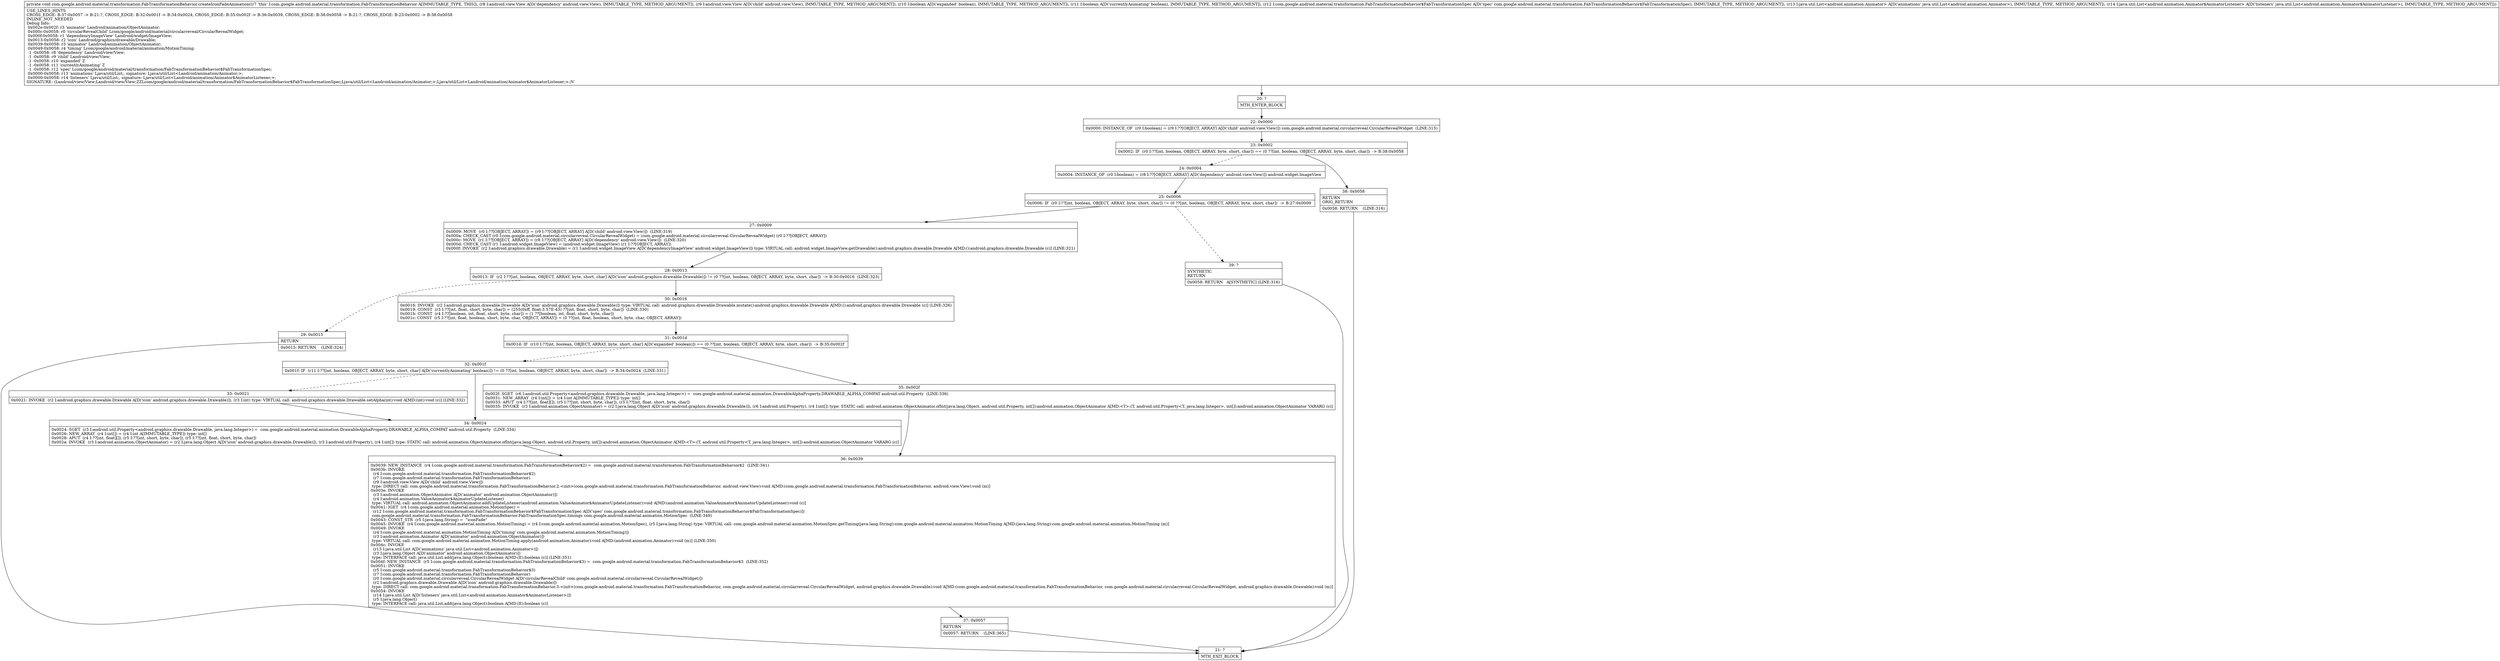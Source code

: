 digraph "CFG forcom.google.android.material.transformation.FabTransformationBehavior.createIconFadeAnimation(Landroid\/view\/View;Landroid\/view\/View;ZZLcom\/google\/android\/material\/transformation\/FabTransformationBehavior$FabTransformationSpec;Ljava\/util\/List;Ljava\/util\/List;)V" {
Node_20 [shape=record,label="{20\:\ ?|MTH_ENTER_BLOCK\l}"];
Node_22 [shape=record,label="{22\:\ 0x0000|0x0000: INSTANCE_OF  (r0 I:boolean) = (r9 I:??[OBJECT, ARRAY] A[D('child' android.view.View)]) com.google.android.material.circularreveal.CircularRevealWidget  (LINE:315)\l}"];
Node_23 [shape=record,label="{23\:\ 0x0002|0x0002: IF  (r0 I:??[int, boolean, OBJECT, ARRAY, byte, short, char]) == (0 ??[int, boolean, OBJECT, ARRAY, byte, short, char])  \-\> B:38:0x0058 \l}"];
Node_24 [shape=record,label="{24\:\ 0x0004|0x0004: INSTANCE_OF  (r0 I:boolean) = (r8 I:??[OBJECT, ARRAY] A[D('dependency' android.view.View)]) android.widget.ImageView \l}"];
Node_25 [shape=record,label="{25\:\ 0x0006|0x0006: IF  (r0 I:??[int, boolean, OBJECT, ARRAY, byte, short, char]) != (0 ??[int, boolean, OBJECT, ARRAY, byte, short, char])  \-\> B:27:0x0009 \l}"];
Node_27 [shape=record,label="{27\:\ 0x0009|0x0009: MOVE  (r0 I:??[OBJECT, ARRAY]) = (r9 I:??[OBJECT, ARRAY] A[D('child' android.view.View)])  (LINE:319)\l0x000a: CHECK_CAST (r0 I:com.google.android.material.circularreveal.CircularRevealWidget) = (com.google.android.material.circularreveal.CircularRevealWidget) (r0 I:??[OBJECT, ARRAY]) \l0x000c: MOVE  (r1 I:??[OBJECT, ARRAY]) = (r8 I:??[OBJECT, ARRAY] A[D('dependency' android.view.View)])  (LINE:320)\l0x000d: CHECK_CAST (r1 I:android.widget.ImageView) = (android.widget.ImageView) (r1 I:??[OBJECT, ARRAY]) \l0x000f: INVOKE  (r2 I:android.graphics.drawable.Drawable) = (r1 I:android.widget.ImageView A[D('dependencyImageView' android.widget.ImageView)]) type: VIRTUAL call: android.widget.ImageView.getDrawable():android.graphics.drawable.Drawable A[MD:():android.graphics.drawable.Drawable (c)] (LINE:321)\l}"];
Node_28 [shape=record,label="{28\:\ 0x0013|0x0013: IF  (r2 I:??[int, boolean, OBJECT, ARRAY, byte, short, char] A[D('icon' android.graphics.drawable.Drawable)]) != (0 ??[int, boolean, OBJECT, ARRAY, byte, short, char])  \-\> B:30:0x0016  (LINE:323)\l}"];
Node_29 [shape=record,label="{29\:\ 0x0015|RETURN\l|0x0015: RETURN    (LINE:324)\l}"];
Node_21 [shape=record,label="{21\:\ ?|MTH_EXIT_BLOCK\l}"];
Node_30 [shape=record,label="{30\:\ 0x0016|0x0016: INVOKE  (r2 I:android.graphics.drawable.Drawable A[D('icon' android.graphics.drawable.Drawable)]) type: VIRTUAL call: android.graphics.drawable.Drawable.mutate():android.graphics.drawable.Drawable A[MD:():android.graphics.drawable.Drawable (c)] (LINE:326)\l0x0019: CONST  (r3 I:??[int, float, short, byte, char]) = (255(0xff, float:3.57E\-43) ??[int, float, short, byte, char])  (LINE:330)\l0x001b: CONST  (r4 I:??[boolean, int, float, short, byte, char]) = (1 ??[boolean, int, float, short, byte, char]) \l0x001c: CONST  (r5 I:??[int, float, boolean, short, byte, char, OBJECT, ARRAY]) = (0 ??[int, float, boolean, short, byte, char, OBJECT, ARRAY]) \l}"];
Node_31 [shape=record,label="{31\:\ 0x001d|0x001d: IF  (r10 I:??[int, boolean, OBJECT, ARRAY, byte, short, char] A[D('expanded' boolean)]) == (0 ??[int, boolean, OBJECT, ARRAY, byte, short, char])  \-\> B:35:0x002f \l}"];
Node_32 [shape=record,label="{32\:\ 0x001f|0x001f: IF  (r11 I:??[int, boolean, OBJECT, ARRAY, byte, short, char] A[D('currentlyAnimating' boolean)]) != (0 ??[int, boolean, OBJECT, ARRAY, byte, short, char])  \-\> B:34:0x0024  (LINE:331)\l}"];
Node_33 [shape=record,label="{33\:\ 0x0021|0x0021: INVOKE  (r2 I:android.graphics.drawable.Drawable A[D('icon' android.graphics.drawable.Drawable)]), (r3 I:int) type: VIRTUAL call: android.graphics.drawable.Drawable.setAlpha(int):void A[MD:(int):void (c)] (LINE:332)\l}"];
Node_34 [shape=record,label="{34\:\ 0x0024|0x0024: SGET  (r3 I:android.util.Property\<android.graphics.drawable.Drawable, java.lang.Integer\>) =  com.google.android.material.animation.DrawableAlphaProperty.DRAWABLE_ALPHA_COMPAT android.util.Property  (LINE:334)\l0x0026: NEW_ARRAY  (r4 I:int[]) = (r4 I:int A[IMMUTABLE_TYPE]) type: int[] \l0x0028: APUT  (r4 I:??[int, float][]), (r5 I:??[int, short, byte, char]), (r5 I:??[int, float, short, byte, char]) \l0x002a: INVOKE  (r3 I:android.animation.ObjectAnimator) = (r2 I:java.lang.Object A[D('icon' android.graphics.drawable.Drawable)]), (r3 I:android.util.Property), (r4 I:int[]) type: STATIC call: android.animation.ObjectAnimator.ofInt(java.lang.Object, android.util.Property, int[]):android.animation.ObjectAnimator A[MD:\<T\>:(T, android.util.Property\<T, java.lang.Integer\>, int[]):android.animation.ObjectAnimator VARARG (c)]\l}"];
Node_36 [shape=record,label="{36\:\ 0x0039|0x0039: NEW_INSTANCE  (r4 I:com.google.android.material.transformation.FabTransformationBehavior$2) =  com.google.android.material.transformation.FabTransformationBehavior$2  (LINE:341)\l0x003b: INVOKE  \l  (r4 I:com.google.android.material.transformation.FabTransformationBehavior$2)\l  (r7 I:com.google.android.material.transformation.FabTransformationBehavior)\l  (r9 I:android.view.View A[D('child' android.view.View)])\l type: DIRECT call: com.google.android.material.transformation.FabTransformationBehavior.2.\<init\>(com.google.android.material.transformation.FabTransformationBehavior, android.view.View):void A[MD:(com.google.android.material.transformation.FabTransformationBehavior, android.view.View):void (m)]\l0x003e: INVOKE  \l  (r3 I:android.animation.ObjectAnimator A[D('animator' android.animation.ObjectAnimator)])\l  (r4 I:android.animation.ValueAnimator$AnimatorUpdateListener)\l type: VIRTUAL call: android.animation.ObjectAnimator.addUpdateListener(android.animation.ValueAnimator$AnimatorUpdateListener):void A[MD:(android.animation.ValueAnimator$AnimatorUpdateListener):void (c)]\l0x0041: IGET  (r4 I:com.google.android.material.animation.MotionSpec) = \l  (r12 I:com.google.android.material.transformation.FabTransformationBehavior$FabTransformationSpec A[D('spec' com.google.android.material.transformation.FabTransformationBehavior$FabTransformationSpec)])\l com.google.android.material.transformation.FabTransformationBehavior.FabTransformationSpec.timings com.google.android.material.animation.MotionSpec  (LINE:349)\l0x0043: CONST_STR  (r5 I:java.lang.String) =  \"iconFade\" \l0x0045: INVOKE  (r4 I:com.google.android.material.animation.MotionTiming) = (r4 I:com.google.android.material.animation.MotionSpec), (r5 I:java.lang.String) type: VIRTUAL call: com.google.android.material.animation.MotionSpec.getTiming(java.lang.String):com.google.android.material.animation.MotionTiming A[MD:(java.lang.String):com.google.android.material.animation.MotionTiming (m)]\l0x0049: INVOKE  \l  (r4 I:com.google.android.material.animation.MotionTiming A[D('timing' com.google.android.material.animation.MotionTiming)])\l  (r3 I:android.animation.Animator A[D('animator' android.animation.ObjectAnimator)])\l type: VIRTUAL call: com.google.android.material.animation.MotionTiming.apply(android.animation.Animator):void A[MD:(android.animation.Animator):void (m)] (LINE:350)\l0x004c: INVOKE  \l  (r13 I:java.util.List A[D('animations' java.util.List\<android.animation.Animator\>)])\l  (r3 I:java.lang.Object A[D('animator' android.animation.ObjectAnimator)])\l type: INTERFACE call: java.util.List.add(java.lang.Object):boolean A[MD:(E):boolean (c)] (LINE:351)\l0x004f: NEW_INSTANCE  (r5 I:com.google.android.material.transformation.FabTransformationBehavior$3) =  com.google.android.material.transformation.FabTransformationBehavior$3  (LINE:352)\l0x0051: INVOKE  \l  (r5 I:com.google.android.material.transformation.FabTransformationBehavior$3)\l  (r7 I:com.google.android.material.transformation.FabTransformationBehavior)\l  (r0 I:com.google.android.material.circularreveal.CircularRevealWidget A[D('circularRevealChild' com.google.android.material.circularreveal.CircularRevealWidget)])\l  (r2 I:android.graphics.drawable.Drawable A[D('icon' android.graphics.drawable.Drawable)])\l type: DIRECT call: com.google.android.material.transformation.FabTransformationBehavior.3.\<init\>(com.google.android.material.transformation.FabTransformationBehavior, com.google.android.material.circularreveal.CircularRevealWidget, android.graphics.drawable.Drawable):void A[MD:(com.google.android.material.transformation.FabTransformationBehavior, com.google.android.material.circularreveal.CircularRevealWidget, android.graphics.drawable.Drawable):void (m)]\l0x0054: INVOKE  \l  (r14 I:java.util.List A[D('listeners' java.util.List\<android.animation.Animator$AnimatorListener\>)])\l  (r5 I:java.lang.Object)\l type: INTERFACE call: java.util.List.add(java.lang.Object):boolean A[MD:(E):boolean (c)]\l}"];
Node_37 [shape=record,label="{37\:\ 0x0057|RETURN\l|0x0057: RETURN    (LINE:365)\l}"];
Node_35 [shape=record,label="{35\:\ 0x002f|0x002f: SGET  (r6 I:android.util.Property\<android.graphics.drawable.Drawable, java.lang.Integer\>) =  com.google.android.material.animation.DrawableAlphaProperty.DRAWABLE_ALPHA_COMPAT android.util.Property  (LINE:336)\l0x0031: NEW_ARRAY  (r4 I:int[]) = (r4 I:int A[IMMUTABLE_TYPE]) type: int[] \l0x0033: APUT  (r4 I:??[int, float][]), (r5 I:??[int, short, byte, char]), (r3 I:??[int, float, short, byte, char]) \l0x0035: INVOKE  (r3 I:android.animation.ObjectAnimator) = (r2 I:java.lang.Object A[D('icon' android.graphics.drawable.Drawable)]), (r6 I:android.util.Property), (r4 I:int[]) type: STATIC call: android.animation.ObjectAnimator.ofInt(java.lang.Object, android.util.Property, int[]):android.animation.ObjectAnimator A[MD:\<T\>:(T, android.util.Property\<T, java.lang.Integer\>, int[]):android.animation.ObjectAnimator VARARG (c)]\l}"];
Node_39 [shape=record,label="{39\:\ ?|SYNTHETIC\lRETURN\l|0x0058: RETURN   A[SYNTHETIC] (LINE:316)\l}"];
Node_38 [shape=record,label="{38\:\ 0x0058|RETURN\lORIG_RETURN\l|0x0058: RETURN    (LINE:316)\l}"];
MethodNode[shape=record,label="{private void com.google.android.material.transformation.FabTransformationBehavior.createIconFadeAnimation((r7 'this' I:com.google.android.material.transformation.FabTransformationBehavior A[IMMUTABLE_TYPE, THIS]), (r8 I:android.view.View A[D('dependency' android.view.View), IMMUTABLE_TYPE, METHOD_ARGUMENT]), (r9 I:android.view.View A[D('child' android.view.View), IMMUTABLE_TYPE, METHOD_ARGUMENT]), (r10 I:boolean A[D('expanded' boolean), IMMUTABLE_TYPE, METHOD_ARGUMENT]), (r11 I:boolean A[D('currentlyAnimating' boolean), IMMUTABLE_TYPE, METHOD_ARGUMENT]), (r12 I:com.google.android.material.transformation.FabTransformationBehavior$FabTransformationSpec A[D('spec' com.google.android.material.transformation.FabTransformationBehavior$FabTransformationSpec), IMMUTABLE_TYPE, METHOD_ARGUMENT]), (r13 I:java.util.List\<android.animation.Animator\> A[D('animations' java.util.List\<android.animation.Animator\>), IMMUTABLE_TYPE, METHOD_ARGUMENT]), (r14 I:java.util.List\<android.animation.Animator$AnimatorListener\> A[D('listeners' java.util.List\<android.animation.Animator$AnimatorListener\>), IMMUTABLE_TYPE, METHOD_ARGUMENT]))  | USE_LINES_HINTS\lCROSS_EDGE: B:37:0x0057 \-\> B:21:?, CROSS_EDGE: B:32:0x001f \-\> B:34:0x0024, CROSS_EDGE: B:35:0x002f \-\> B:36:0x0039, CROSS_EDGE: B:38:0x0058 \-\> B:21:?, CROSS_EDGE: B:23:0x0002 \-\> B:38:0x0058\lINLINE_NOT_NEEDED\lDebug Info:\l  0x002e\-0x002f: r3 'animator' Landroid\/animation\/ObjectAnimator;\l  0x000c\-0x0058: r0 'circularRevealChild' Lcom\/google\/android\/material\/circularreveal\/CircularRevealWidget;\l  0x000f\-0x0058: r1 'dependencyImageView' Landroid\/widget\/ImageView;\l  0x0013\-0x0058: r2 'icon' Landroid\/graphics\/drawable\/Drawable;\l  0x0039\-0x0058: r3 'animator' Landroid\/animation\/ObjectAnimator;\l  0x0049\-0x0058: r4 'timing' Lcom\/google\/android\/material\/animation\/MotionTiming;\l  \-1 \-0x0058: r8 'dependency' Landroid\/view\/View;\l  \-1 \-0x0058: r9 'child' Landroid\/view\/View;\l  \-1 \-0x0058: r10 'expanded' Z\l  \-1 \-0x0058: r11 'currentlyAnimating' Z\l  \-1 \-0x0058: r12 'spec' Lcom\/google\/android\/material\/transformation\/FabTransformationBehavior$FabTransformationSpec;\l  0x0000\-0x0058: r13 'animations' Ljava\/util\/List;, signature: Ljava\/util\/List\<Landroid\/animation\/Animator;\>;\l  0x0000\-0x0058: r14 'listeners' Ljava\/util\/List;, signature: Ljava\/util\/List\<Landroid\/animation\/Animator$AnimatorListener;\>;\lSIGNATURE: (Landroid\/view\/View;Landroid\/view\/View;ZZLcom\/google\/android\/material\/transformation\/FabTransformationBehavior$FabTransformationSpec;Ljava\/util\/List\<Landroid\/animation\/Animator;\>;Ljava\/util\/List\<Landroid\/animation\/Animator$AnimatorListener;\>;)V\l}"];
MethodNode -> Node_20;Node_20 -> Node_22;
Node_22 -> Node_23;
Node_23 -> Node_24[style=dashed];
Node_23 -> Node_38;
Node_24 -> Node_25;
Node_25 -> Node_27;
Node_25 -> Node_39[style=dashed];
Node_27 -> Node_28;
Node_28 -> Node_29[style=dashed];
Node_28 -> Node_30;
Node_29 -> Node_21;
Node_30 -> Node_31;
Node_31 -> Node_32[style=dashed];
Node_31 -> Node_35;
Node_32 -> Node_33[style=dashed];
Node_32 -> Node_34;
Node_33 -> Node_34;
Node_34 -> Node_36;
Node_36 -> Node_37;
Node_37 -> Node_21;
Node_35 -> Node_36;
Node_39 -> Node_21;
Node_38 -> Node_21;
}

